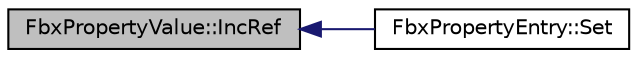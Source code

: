 digraph "FbxPropertyValue::IncRef"
{
  edge [fontname="Helvetica",fontsize="10",labelfontname="Helvetica",labelfontsize="10"];
  node [fontname="Helvetica",fontsize="10",shape=record];
  rankdir="LR";
  Node26 [label="FbxPropertyValue::IncRef",height=0.2,width=0.4,color="black", fillcolor="grey75", style="filled", fontcolor="black"];
  Node26 -> Node27 [dir="back",color="midnightblue",fontsize="10",style="solid",fontname="Helvetica"];
  Node27 [label="FbxPropertyEntry::Set",height=0.2,width=0.4,color="black", fillcolor="white", style="filled",URL="$class_fbx_property_entry.html#a2b8e9b06392c64c7ad2279f0cd22b26a"];
}
